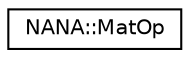 digraph "类继承关系图"
{
 // LATEX_PDF_SIZE
  edge [fontname="Helvetica",fontsize="10",labelfontname="Helvetica",labelfontsize="10"];
  node [fontname="Helvetica",fontsize="10",shape=record];
  rankdir="LR";
  Node0 [label="NANA::MatOp",height=0.2,width=0.4,color="black", fillcolor="white", style="filled",URL="$class_n_a_n_a_1_1_mat_op.html",tooltip=" "];
}
